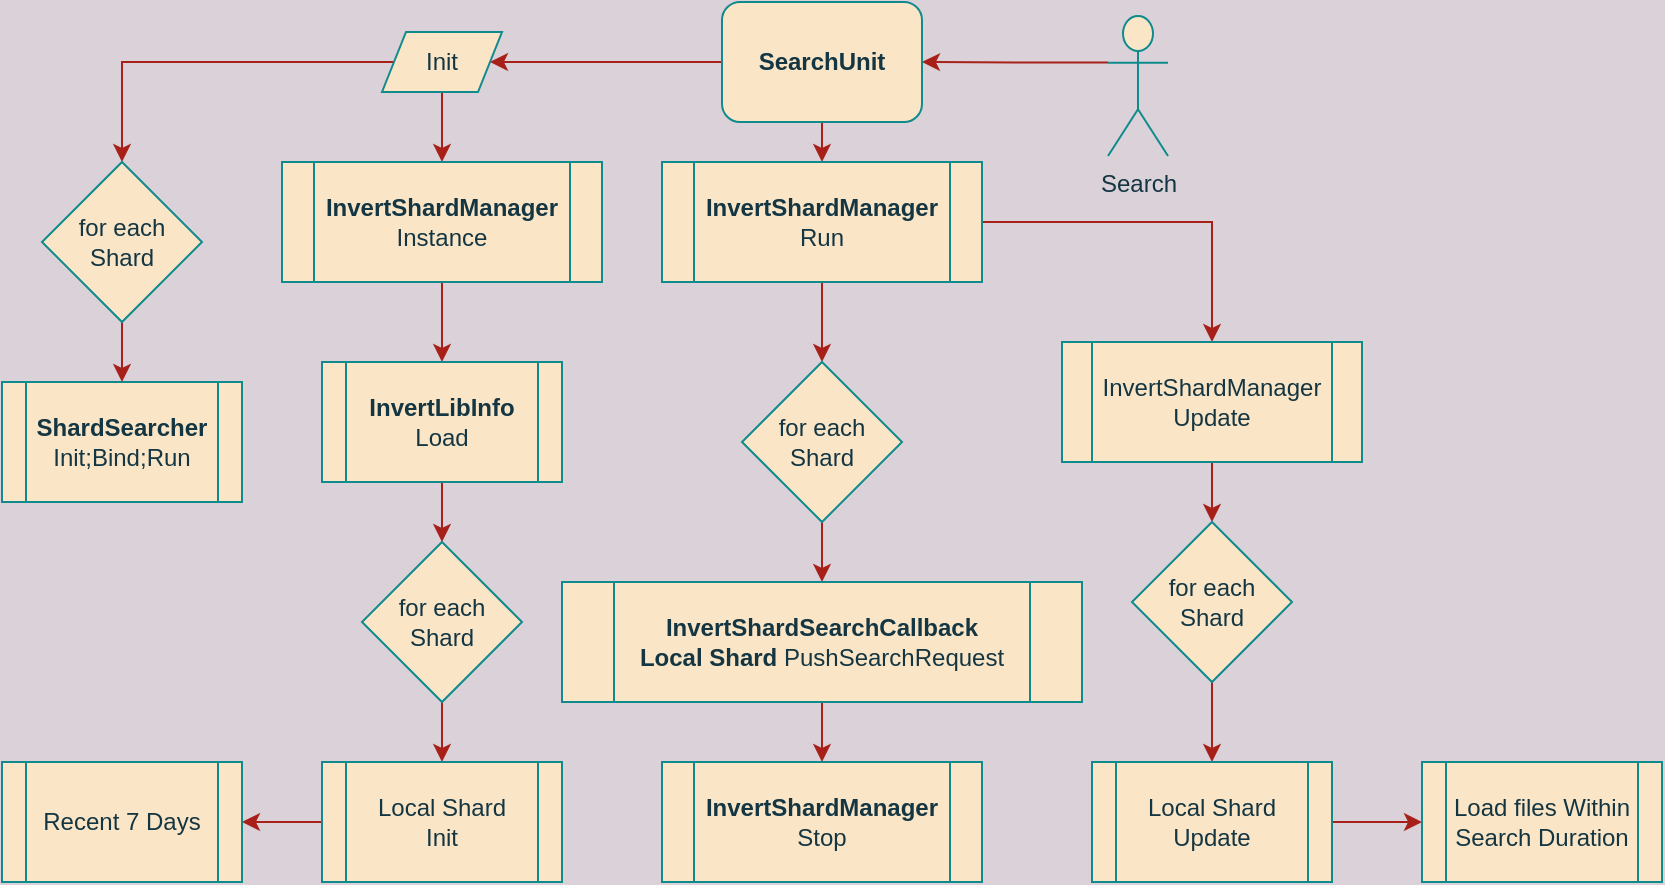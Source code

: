 <mxfile version="13.6.5">
    <diagram id="I9SEF8pT5ISW3tEkObtg" name="Page-1">
        <mxGraphModel dx="2163" dy="749" grid="0" gridSize="10" guides="1" tooltips="1" connect="1" arrows="1" fold="1" page="0" pageScale="1" pageWidth="827" pageHeight="1169" background="#DAD2D8" math="0" shadow="0">
            <root>
                <mxCell id="0"/>
                <mxCell id="1" parent="0"/>
                <mxCell id="37" style="edgeStyle=orthogonalEdgeStyle;rounded=0;orthogonalLoop=1;jettySize=auto;html=1;exitX=1;exitY=0.5;exitDx=0;exitDy=0;strokeColor=#A8201A;fontColor=#143642;labelBackgroundColor=#DAD2D8;" edge="1" parent="1" source="39" target="44">
                    <mxGeometry relative="1" as="geometry"/>
                </mxCell>
                <mxCell id="38" style="edgeStyle=orthogonalEdgeStyle;rounded=0;orthogonalLoop=1;jettySize=auto;html=1;exitX=0.5;exitY=1;exitDx=0;exitDy=0;entryX=0.5;entryY=0;entryDx=0;entryDy=0;strokeColor=#A8201A;fontColor=#143642;labelBackgroundColor=#DAD2D8;" edge="1" parent="1" source="39" target="41">
                    <mxGeometry relative="1" as="geometry"/>
                </mxCell>
                <mxCell id="39" value="Init" style="shape=parallelogram;perimeter=parallelogramPerimeter;whiteSpace=wrap;html=1;fillColor=#FAE5C7;strokeColor=#0F8B8D;fontColor=#143642;" vertex="1" parent="1">
                    <mxGeometry x="-736" y="284" width="60" height="30" as="geometry"/>
                </mxCell>
                <mxCell id="40" style="edgeStyle=orthogonalEdgeStyle;rounded=0;orthogonalLoop=1;jettySize=auto;html=1;exitX=0.5;exitY=1;exitDx=0;exitDy=0;strokeColor=#A8201A;fontColor=#143642;labelBackgroundColor=#DAD2D8;" edge="1" parent="1" source="41" target="48">
                    <mxGeometry relative="1" as="geometry"/>
                </mxCell>
                <mxCell id="41" value="&lt;b&gt;InvertShardManager&lt;/b&gt;&lt;br&gt;Instance" style="shape=process;whiteSpace=wrap;html=1;backgroundOutline=1;fillColor=#FAE5C7;strokeColor=#0F8B8D;fontColor=#143642;" vertex="1" parent="1">
                    <mxGeometry x="-786" y="349" width="160" height="60" as="geometry"/>
                </mxCell>
                <mxCell id="42" value="&lt;b&gt;ShardSearcher&lt;/b&gt;&lt;br&gt;Init;Bind;Run" style="shape=process;whiteSpace=wrap;html=1;backgroundOutline=1;fillColor=#FAE5C7;strokeColor=#0F8B8D;fontColor=#143642;" vertex="1" parent="1">
                    <mxGeometry x="-926" y="459" width="120" height="60" as="geometry"/>
                </mxCell>
                <mxCell id="43" style="edgeStyle=orthogonalEdgeStyle;rounded=0;orthogonalLoop=1;jettySize=auto;html=1;exitX=0.5;exitY=1;exitDx=0;exitDy=0;strokeColor=#A8201A;fontColor=#143642;labelBackgroundColor=#DAD2D8;" edge="1" parent="1" source="44" target="42">
                    <mxGeometry relative="1" as="geometry"/>
                </mxCell>
                <mxCell id="44" value="for each&lt;br&gt;Shard" style="rhombus;whiteSpace=wrap;html=1;fillColor=#FAE5C7;strokeColor=#0F8B8D;fontColor=#143642;" vertex="1" parent="1">
                    <mxGeometry x="-906" y="349" width="80" height="80" as="geometry"/>
                </mxCell>
                <mxCell id="45" style="edgeStyle=orthogonalEdgeStyle;rounded=0;orthogonalLoop=1;jettySize=auto;html=1;exitX=0.5;exitY=1;exitDx=0;exitDy=0;strokeColor=#A8201A;fontColor=#143642;labelBackgroundColor=#DAD2D8;" edge="1" parent="1" source="46" target="50">
                    <mxGeometry relative="1" as="geometry"/>
                </mxCell>
                <mxCell id="46" value="for each&lt;br&gt;Shard" style="rhombus;whiteSpace=wrap;html=1;fillColor=#FAE5C7;strokeColor=#0F8B8D;fontColor=#143642;" vertex="1" parent="1">
                    <mxGeometry x="-746" y="539" width="80" height="80" as="geometry"/>
                </mxCell>
                <mxCell id="47" style="edgeStyle=orthogonalEdgeStyle;rounded=0;orthogonalLoop=1;jettySize=auto;html=1;exitX=0.5;exitY=1;exitDx=0;exitDy=0;strokeColor=#A8201A;fontColor=#143642;labelBackgroundColor=#DAD2D8;" edge="1" parent="1" source="48" target="46">
                    <mxGeometry relative="1" as="geometry"/>
                </mxCell>
                <mxCell id="48" value="&lt;b&gt;InvertLibInfo&lt;/b&gt;&lt;br&gt;Load" style="shape=process;whiteSpace=wrap;html=1;backgroundOutline=1;fillColor=#FAE5C7;strokeColor=#0F8B8D;fontColor=#143642;" vertex="1" parent="1">
                    <mxGeometry x="-766" y="449" width="120" height="60" as="geometry"/>
                </mxCell>
                <mxCell id="49" style="edgeStyle=orthogonalEdgeStyle;rounded=0;orthogonalLoop=1;jettySize=auto;html=1;exitX=0;exitY=0.5;exitDx=0;exitDy=0;strokeColor=#A8201A;fontColor=#143642;labelBackgroundColor=#DAD2D8;" edge="1" parent="1" source="50" target="64">
                    <mxGeometry relative="1" as="geometry"/>
                </mxCell>
                <mxCell id="50" value="Local Shard&lt;br&gt;Init" style="shape=process;whiteSpace=wrap;html=1;backgroundOutline=1;fillColor=#FAE5C7;strokeColor=#0F8B8D;fontColor=#143642;" vertex="1" parent="1">
                    <mxGeometry x="-766" y="649" width="120" height="60" as="geometry"/>
                </mxCell>
                <mxCell id="51" style="edgeStyle=orthogonalEdgeStyle;rounded=0;orthogonalLoop=1;jettySize=auto;html=1;exitX=0;exitY=0.333;exitDx=0;exitDy=0;exitPerimeter=0;strokeColor=#A8201A;fontColor=#143642;labelBackgroundColor=#DAD2D8;" edge="1" parent="1" source="52" target="55">
                    <mxGeometry relative="1" as="geometry"/>
                </mxCell>
                <mxCell id="52" value="Search" style="shape=umlActor;verticalLabelPosition=bottom;verticalAlign=top;html=1;outlineConnect=0;fontStyle=0;fillColor=#FAE5C7;strokeColor=#0F8B8D;fontColor=#143642;labelBackgroundColor=#DAD2D8;" vertex="1" parent="1">
                    <mxGeometry x="-373" y="276" width="30" height="70" as="geometry"/>
                </mxCell>
                <mxCell id="53" style="edgeStyle=orthogonalEdgeStyle;rounded=0;orthogonalLoop=1;jettySize=auto;html=1;exitX=0;exitY=0.5;exitDx=0;exitDy=0;entryX=1;entryY=0.5;entryDx=0;entryDy=0;strokeColor=#A8201A;fontColor=#143642;labelBackgroundColor=#DAD2D8;" edge="1" parent="1" source="55" target="39">
                    <mxGeometry relative="1" as="geometry"/>
                </mxCell>
                <mxCell id="54" style="edgeStyle=orthogonalEdgeStyle;rounded=0;orthogonalLoop=1;jettySize=auto;html=1;exitX=0.5;exitY=1;exitDx=0;exitDy=0;strokeColor=#A8201A;fontColor=#143642;labelBackgroundColor=#DAD2D8;" edge="1" parent="1" source="55">
                    <mxGeometry relative="1" as="geometry">
                        <mxPoint x="-516" y="349" as="targetPoint"/>
                    </mxGeometry>
                </mxCell>
                <mxCell id="55" value="&lt;b&gt;SearchUnit&lt;/b&gt;" style="rounded=1;whiteSpace=wrap;html=1;fillColor=#FAE5C7;strokeColor=#0F8B8D;fontColor=#143642;" vertex="1" parent="1">
                    <mxGeometry x="-566" y="269" width="100" height="60" as="geometry"/>
                </mxCell>
                <mxCell id="56" style="edgeStyle=orthogonalEdgeStyle;rounded=0;orthogonalLoop=1;jettySize=auto;html=1;exitX=0.5;exitY=1;exitDx=0;exitDy=0;strokeColor=#A8201A;fontColor=#143642;labelBackgroundColor=#DAD2D8;" edge="1" parent="1" source="58" target="61">
                    <mxGeometry relative="1" as="geometry"/>
                </mxCell>
                <mxCell id="57" style="edgeStyle=orthogonalEdgeStyle;rounded=0;orthogonalLoop=1;jettySize=auto;html=1;exitX=1;exitY=0.5;exitDx=0;exitDy=0;entryX=0.5;entryY=0;entryDx=0;entryDy=0;strokeColor=#A8201A;fontColor=#143642;labelBackgroundColor=#DAD2D8;" edge="1" parent="1" source="58" target="66">
                    <mxGeometry relative="1" as="geometry"/>
                </mxCell>
                <mxCell id="58" value="&lt;b&gt;InvertShardManager&lt;/b&gt;&lt;br&gt;Run" style="shape=process;whiteSpace=wrap;html=1;backgroundOutline=1;fillColor=#FAE5C7;strokeColor=#0F8B8D;fontColor=#143642;" vertex="1" parent="1">
                    <mxGeometry x="-596" y="349" width="160" height="60" as="geometry"/>
                </mxCell>
                <mxCell id="59" value="&lt;b&gt;InvertShardManager&lt;/b&gt;&lt;br&gt;Stop" style="shape=process;whiteSpace=wrap;html=1;backgroundOutline=1;fillColor=#FAE5C7;strokeColor=#0F8B8D;fontColor=#143642;" vertex="1" parent="1">
                    <mxGeometry x="-596" y="649" width="160" height="60" as="geometry"/>
                </mxCell>
                <mxCell id="60" style="edgeStyle=orthogonalEdgeStyle;rounded=0;orthogonalLoop=1;jettySize=auto;html=1;exitX=0.5;exitY=1;exitDx=0;exitDy=0;entryX=0.5;entryY=0;entryDx=0;entryDy=0;strokeColor=#A8201A;fontColor=#143642;labelBackgroundColor=#DAD2D8;" edge="1" parent="1" source="61" target="63">
                    <mxGeometry relative="1" as="geometry"/>
                </mxCell>
                <mxCell id="61" value="for each&lt;br&gt;Shard" style="rhombus;whiteSpace=wrap;html=1;fillColor=#FAE5C7;strokeColor=#0F8B8D;fontColor=#143642;" vertex="1" parent="1">
                    <mxGeometry x="-556" y="449" width="80" height="80" as="geometry"/>
                </mxCell>
                <mxCell id="62" style="edgeStyle=orthogonalEdgeStyle;rounded=0;orthogonalLoop=1;jettySize=auto;html=1;exitX=0.5;exitY=1;exitDx=0;exitDy=0;strokeColor=#A8201A;fontColor=#143642;labelBackgroundColor=#DAD2D8;" edge="1" parent="1" source="63" target="59">
                    <mxGeometry relative="1" as="geometry"/>
                </mxCell>
                <mxCell id="63" value="&lt;b&gt;InvertShardSearchCallback&lt;/b&gt;&lt;br&gt;&lt;b&gt;Local Shard&lt;/b&gt; PushSearchRequest" style="shape=process;whiteSpace=wrap;html=1;backgroundOutline=1;fillColor=#FAE5C7;strokeColor=#0F8B8D;fontColor=#143642;" vertex="1" parent="1">
                    <mxGeometry x="-646" y="559" width="260" height="60" as="geometry"/>
                </mxCell>
                <mxCell id="64" value="Recent 7 Days" style="shape=process;whiteSpace=wrap;html=1;backgroundOutline=1;fillColor=#FAE5C7;strokeColor=#0F8B8D;fontColor=#143642;" vertex="1" parent="1">
                    <mxGeometry x="-926" y="649" width="120" height="60" as="geometry"/>
                </mxCell>
                <mxCell id="65" style="edgeStyle=orthogonalEdgeStyle;rounded=0;orthogonalLoop=1;jettySize=auto;html=1;exitX=0.5;exitY=1;exitDx=0;exitDy=0;entryX=0.5;entryY=0;entryDx=0;entryDy=0;strokeColor=#A8201A;fontColor=#143642;labelBackgroundColor=#DAD2D8;" edge="1" parent="1" source="66" target="68">
                    <mxGeometry relative="1" as="geometry"/>
                </mxCell>
                <mxCell id="66" value="InvertShardManager&lt;br&gt;Update" style="shape=process;whiteSpace=wrap;html=1;backgroundOutline=1;fillColor=#FAE5C7;strokeColor=#0F8B8D;fontColor=#143642;" vertex="1" parent="1">
                    <mxGeometry x="-396" y="439" width="150" height="60" as="geometry"/>
                </mxCell>
                <mxCell id="67" style="edgeStyle=orthogonalEdgeStyle;rounded=0;orthogonalLoop=1;jettySize=auto;html=1;exitX=0.5;exitY=1;exitDx=0;exitDy=0;strokeColor=#A8201A;fontColor=#143642;labelBackgroundColor=#DAD2D8;" edge="1" parent="1" source="68" target="70">
                    <mxGeometry relative="1" as="geometry"/>
                </mxCell>
                <mxCell id="68" value="for each&lt;br&gt;Shard" style="rhombus;whiteSpace=wrap;html=1;fillColor=#FAE5C7;strokeColor=#0F8B8D;fontColor=#143642;" vertex="1" parent="1">
                    <mxGeometry x="-361" y="529" width="80" height="80" as="geometry"/>
                </mxCell>
                <mxCell id="69" style="edgeStyle=orthogonalEdgeStyle;rounded=0;orthogonalLoop=1;jettySize=auto;html=1;exitX=1;exitY=0.5;exitDx=0;exitDy=0;strokeColor=#A8201A;fontColor=#143642;labelBackgroundColor=#DAD2D8;" edge="1" parent="1" source="70" target="71">
                    <mxGeometry relative="1" as="geometry"/>
                </mxCell>
                <mxCell id="70" value="Local Shard&lt;br&gt;Update" style="shape=process;whiteSpace=wrap;html=1;backgroundOutline=1;fillColor=#FAE5C7;strokeColor=#0F8B8D;fontColor=#143642;" vertex="1" parent="1">
                    <mxGeometry x="-381" y="649" width="120" height="60" as="geometry"/>
                </mxCell>
                <mxCell id="71" value="Load files Within&lt;br&gt;Search Duration" style="shape=process;whiteSpace=wrap;html=1;backgroundOutline=1;fillColor=#FAE5C7;strokeColor=#0F8B8D;fontColor=#143642;" vertex="1" parent="1">
                    <mxGeometry x="-216" y="649" width="120" height="60" as="geometry"/>
                </mxCell>
            </root>
        </mxGraphModel>
    </diagram>
</mxfile>